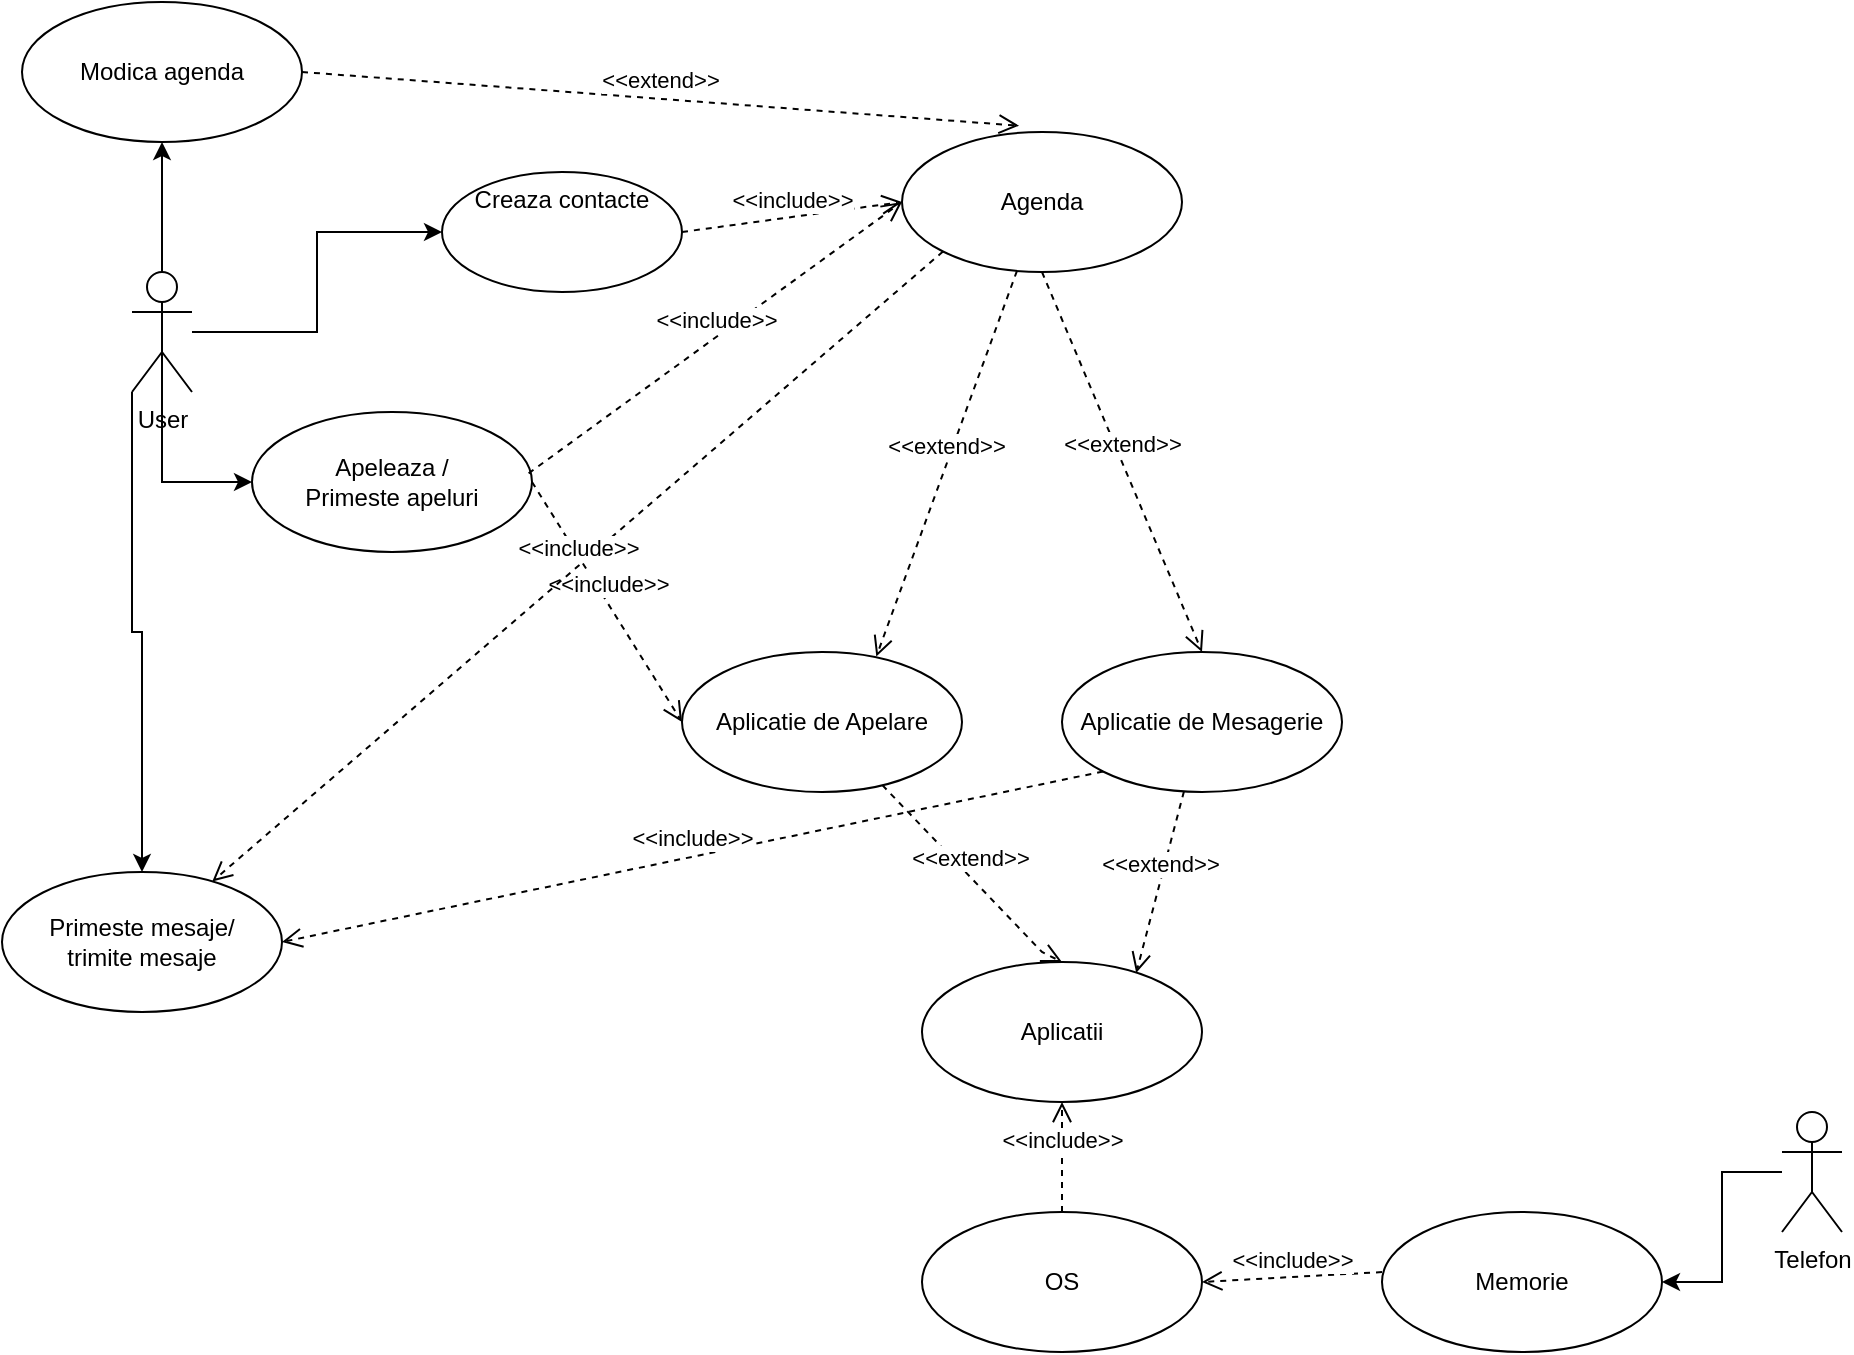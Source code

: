 <mxfile version="17.2.5" type="github"><diagram id="Q-VJa6yhXqpFPUZRXrvJ" name="Page-1"><mxGraphModel dx="613" dy="642" grid="1" gridSize="10" guides="1" tooltips="1" connect="1" arrows="1" fold="1" page="1" pageScale="1" pageWidth="850" pageHeight="1100" math="0" shadow="0"><root><mxCell id="0"/><mxCell id="1" parent="0"/><mxCell id="Ye35Yts2eKWj4PSChprb-24" value="" style="edgeStyle=orthogonalEdgeStyle;rounded=0;orthogonalLoop=1;jettySize=auto;html=1;" edge="1" parent="1" source="Ye35Yts2eKWj4PSChprb-1" target="Ye35Yts2eKWj4PSChprb-23"><mxGeometry relative="1" as="geometry"/></mxCell><mxCell id="Ye35Yts2eKWj4PSChprb-26" style="edgeStyle=orthogonalEdgeStyle;rounded=0;orthogonalLoop=1;jettySize=auto;html=1;exitX=0.5;exitY=0.5;exitDx=0;exitDy=0;exitPerimeter=0;" edge="1" parent="1" source="Ye35Yts2eKWj4PSChprb-1" target="Ye35Yts2eKWj4PSChprb-27"><mxGeometry relative="1" as="geometry"><mxPoint x="395" y="260" as="targetPoint"/><Array as="points"><mxPoint x="310" y="275"/></Array></mxGeometry></mxCell><mxCell id="Ye35Yts2eKWj4PSChprb-35" style="edgeStyle=orthogonalEdgeStyle;rounded=0;orthogonalLoop=1;jettySize=auto;html=1;exitX=0;exitY=1;exitDx=0;exitDy=0;exitPerimeter=0;" edge="1" parent="1" source="Ye35Yts2eKWj4PSChprb-1" target="Ye35Yts2eKWj4PSChprb-36"><mxGeometry relative="1" as="geometry"><mxPoint x="294.931" y="340" as="targetPoint"/></mxGeometry></mxCell><mxCell id="Ye35Yts2eKWj4PSChprb-42" style="edgeStyle=orthogonalEdgeStyle;rounded=0;orthogonalLoop=1;jettySize=auto;html=1;" edge="1" parent="1" source="Ye35Yts2eKWj4PSChprb-1" target="Ye35Yts2eKWj4PSChprb-43"><mxGeometry relative="1" as="geometry"><mxPoint x="310" y="70" as="targetPoint"/></mxGeometry></mxCell><mxCell id="Ye35Yts2eKWj4PSChprb-1" value="User" style="shape=umlActor;verticalLabelPosition=bottom;verticalAlign=top;html=1;" vertex="1" parent="1"><mxGeometry x="295" y="170" width="30" height="60" as="geometry"/></mxCell><mxCell id="Ye35Yts2eKWj4PSChprb-9" style="edgeStyle=orthogonalEdgeStyle;rounded=0;orthogonalLoop=1;jettySize=auto;html=1;" edge="1" parent="1" source="Ye35Yts2eKWj4PSChprb-2" target="Ye35Yts2eKWj4PSChprb-10"><mxGeometry relative="1" as="geometry"><mxPoint x="1000" y="620" as="targetPoint"/></mxGeometry></mxCell><mxCell id="Ye35Yts2eKWj4PSChprb-2" value="Telefon" style="shape=umlActor;verticalLabelPosition=bottom;verticalAlign=top;html=1;" vertex="1" parent="1"><mxGeometry x="1120" y="590" width="30" height="60" as="geometry"/></mxCell><mxCell id="Ye35Yts2eKWj4PSChprb-10" value="Memorie" style="ellipse;whiteSpace=wrap;html=1;" vertex="1" parent="1"><mxGeometry x="920" y="640" width="140" height="70" as="geometry"/></mxCell><mxCell id="Ye35Yts2eKWj4PSChprb-11" value="OS" style="ellipse;whiteSpace=wrap;html=1;" vertex="1" parent="1"><mxGeometry x="690" y="640" width="140" height="70" as="geometry"/></mxCell><mxCell id="Ye35Yts2eKWj4PSChprb-14" value="Aplicatii" style="ellipse;whiteSpace=wrap;html=1;" vertex="1" parent="1"><mxGeometry x="690" y="515" width="140" height="70" as="geometry"/></mxCell><mxCell id="Ye35Yts2eKWj4PSChprb-16" value="&amp;lt;&amp;lt;include&amp;gt;&amp;gt;" style="html=1;verticalAlign=bottom;endArrow=open;dashed=1;endSize=8;rounded=0;exitX=0.5;exitY=0;exitDx=0;exitDy=0;entryX=0.5;entryY=1;entryDx=0;entryDy=0;" edge="1" parent="1" source="Ye35Yts2eKWj4PSChprb-11" target="Ye35Yts2eKWj4PSChprb-14"><mxGeometry relative="1" as="geometry"><mxPoint x="650" y="670" as="sourcePoint"/><mxPoint x="570" y="670" as="targetPoint"/></mxGeometry></mxCell><mxCell id="Ye35Yts2eKWj4PSChprb-17" value="&amp;lt;&amp;lt;include&amp;gt;&amp;gt;" style="html=1;verticalAlign=bottom;endArrow=open;dashed=1;endSize=8;rounded=0;exitX=0;exitY=0.429;exitDx=0;exitDy=0;entryX=1;entryY=0.5;entryDx=0;entryDy=0;exitPerimeter=0;" edge="1" parent="1" source="Ye35Yts2eKWj4PSChprb-10" target="Ye35Yts2eKWj4PSChprb-11"><mxGeometry relative="1" as="geometry"><mxPoint x="870" y="640" as="sourcePoint"/><mxPoint x="870" y="565" as="targetPoint"/></mxGeometry></mxCell><mxCell id="Ye35Yts2eKWj4PSChprb-18" value="&amp;lt;&amp;lt;extend&amp;gt;&amp;gt;" style="html=1;verticalAlign=bottom;endArrow=open;dashed=1;endSize=8;rounded=0;entryX=0.5;entryY=0;entryDx=0;entryDy=0;" edge="1" parent="1" source="Ye35Yts2eKWj4PSChprb-19" target="Ye35Yts2eKWj4PSChprb-14"><mxGeometry relative="1" as="geometry"><mxPoint x="670" y="400" as="sourcePoint"/><mxPoint x="760" y="510" as="targetPoint"/><Array as="points"><mxPoint x="750" y="510"/></Array></mxGeometry></mxCell><mxCell id="Ye35Yts2eKWj4PSChprb-19" value="Aplicatie de Apelare" style="ellipse;whiteSpace=wrap;html=1;" vertex="1" parent="1"><mxGeometry x="570" y="360" width="140" height="70" as="geometry"/></mxCell><mxCell id="Ye35Yts2eKWj4PSChprb-21" value="&amp;lt;&amp;lt;extend&amp;gt;&amp;gt;" style="html=1;verticalAlign=bottom;endArrow=open;dashed=1;endSize=8;rounded=0;entryX=0.765;entryY=0.078;entryDx=0;entryDy=0;entryPerimeter=0;" edge="1" parent="1" source="Ye35Yts2eKWj4PSChprb-22" target="Ye35Yts2eKWj4PSChprb-14"><mxGeometry relative="1" as="geometry"><mxPoint x="840" y="365" as="sourcePoint"/><mxPoint x="819.497" y="535.251" as="targetPoint"/></mxGeometry></mxCell><mxCell id="Ye35Yts2eKWj4PSChprb-22" value="Aplicatie de Mesagerie" style="ellipse;whiteSpace=wrap;html=1;" vertex="1" parent="1"><mxGeometry x="760" y="360" width="140" height="70" as="geometry"/></mxCell><mxCell id="Ye35Yts2eKWj4PSChprb-23" value="Creaza contacte" style="ellipse;whiteSpace=wrap;html=1;verticalAlign=top;" vertex="1" parent="1"><mxGeometry x="450" y="120" width="120" height="60" as="geometry"/></mxCell><mxCell id="Ye35Yts2eKWj4PSChprb-27" value="Apeleaza /&lt;br&gt;Primeste apeluri" style="ellipse;whiteSpace=wrap;html=1;" vertex="1" parent="1"><mxGeometry x="355" y="240" width="140" height="70" as="geometry"/></mxCell><mxCell id="Ye35Yts2eKWj4PSChprb-28" value="Agenda" style="ellipse;whiteSpace=wrap;html=1;" vertex="1" parent="1"><mxGeometry x="680" y="100" width="140" height="70" as="geometry"/></mxCell><mxCell id="Ye35Yts2eKWj4PSChprb-30" value="&amp;lt;&amp;lt;extend&amp;gt;&amp;gt;" style="html=1;verticalAlign=bottom;endArrow=open;dashed=1;endSize=8;rounded=0;entryX=0.5;entryY=0;entryDx=0;entryDy=0;exitX=0.5;exitY=1;exitDx=0;exitDy=0;" edge="1" parent="1" source="Ye35Yts2eKWj4PSChprb-28" target="Ye35Yts2eKWj4PSChprb-22"><mxGeometry relative="1" as="geometry"><mxPoint x="853.876" y="259.998" as="sourcePoint"/><mxPoint x="830.0" y="350.75" as="targetPoint"/></mxGeometry></mxCell><mxCell id="Ye35Yts2eKWj4PSChprb-31" value="&amp;lt;&amp;lt;extend&amp;gt;&amp;gt;" style="html=1;verticalAlign=bottom;endArrow=open;dashed=1;endSize=8;rounded=0;entryX=0.694;entryY=0.033;entryDx=0;entryDy=0;entryPerimeter=0;" edge="1" parent="1" source="Ye35Yts2eKWj4PSChprb-28" target="Ye35Yts2eKWj4PSChprb-19"><mxGeometry relative="1" as="geometry"><mxPoint x="690" y="240" as="sourcePoint"/><mxPoint x="710" y="350" as="targetPoint"/></mxGeometry></mxCell><mxCell id="Ye35Yts2eKWj4PSChprb-32" value="&amp;lt;&amp;lt;include&amp;gt;&amp;gt;" style="html=1;verticalAlign=bottom;endArrow=open;dashed=1;endSize=8;rounded=0;exitX=1;exitY=0.5;exitDx=0;exitDy=0;entryX=0;entryY=0.5;entryDx=0;entryDy=0;" edge="1" parent="1" source="Ye35Yts2eKWj4PSChprb-23" target="Ye35Yts2eKWj4PSChprb-28"><mxGeometry relative="1" as="geometry"><mxPoint x="630" y="155" as="sourcePoint"/><mxPoint x="630" y="100" as="targetPoint"/></mxGeometry></mxCell><mxCell id="Ye35Yts2eKWj4PSChprb-33" value="&amp;lt;&amp;lt;include&amp;gt;&amp;gt;" style="html=1;verticalAlign=bottom;endArrow=open;dashed=1;endSize=8;rounded=0;exitX=1;exitY=0.5;exitDx=0;exitDy=0;entryX=0;entryY=0.5;entryDx=0;entryDy=0;" edge="1" parent="1" source="Ye35Yts2eKWj4PSChprb-27" target="Ye35Yts2eKWj4PSChprb-19"><mxGeometry relative="1" as="geometry"><mxPoint x="410" y="280" as="sourcePoint"/><mxPoint x="495" y="375" as="targetPoint"/></mxGeometry></mxCell><mxCell id="Ye35Yts2eKWj4PSChprb-34" value="&amp;lt;&amp;lt;include&amp;gt;&amp;gt;" style="html=1;verticalAlign=bottom;endArrow=open;dashed=1;endSize=8;rounded=0;exitX=0.988;exitY=0.438;exitDx=0;exitDy=0;exitPerimeter=0;entryX=0;entryY=0.5;entryDx=0;entryDy=0;" edge="1" parent="1" source="Ye35Yts2eKWj4PSChprb-27" target="Ye35Yts2eKWj4PSChprb-28"><mxGeometry relative="1" as="geometry"><mxPoint x="400.0" y="280" as="sourcePoint"/><mxPoint x="660" y="250" as="targetPoint"/></mxGeometry></mxCell><mxCell id="Ye35Yts2eKWj4PSChprb-36" value="Primeste mesaje/&lt;br&gt;trimite mesaje" style="ellipse;whiteSpace=wrap;html=1;" vertex="1" parent="1"><mxGeometry x="230.001" y="470" width="140" height="70" as="geometry"/></mxCell><mxCell id="Ye35Yts2eKWj4PSChprb-40" value="&amp;lt;&amp;lt;include&amp;gt;&amp;gt;" style="html=1;verticalAlign=bottom;endArrow=open;dashed=1;endSize=8;rounded=0;exitX=0;exitY=1;exitDx=0;exitDy=0;" edge="1" parent="1" source="Ye35Yts2eKWj4PSChprb-28" target="Ye35Yts2eKWj4PSChprb-36"><mxGeometry relative="1" as="geometry"><mxPoint x="420.0" y="360" as="sourcePoint"/><mxPoint x="495.0" y="480" as="targetPoint"/></mxGeometry></mxCell><mxCell id="Ye35Yts2eKWj4PSChprb-41" value="&amp;lt;&amp;lt;include&amp;gt;&amp;gt;" style="html=1;verticalAlign=bottom;endArrow=open;dashed=1;endSize=8;rounded=0;exitX=0;exitY=1;exitDx=0;exitDy=0;entryX=1;entryY=0.5;entryDx=0;entryDy=0;" edge="1" parent="1" source="Ye35Yts2eKWj4PSChprb-22" target="Ye35Yts2eKWj4PSChprb-36"><mxGeometry relative="1" as="geometry"><mxPoint x="741.843" y="369.999" as="sourcePoint"/><mxPoint x="409.999" y="577.891" as="targetPoint"/></mxGeometry></mxCell><mxCell id="Ye35Yts2eKWj4PSChprb-43" value="Modica agenda" style="ellipse;whiteSpace=wrap;html=1;" vertex="1" parent="1"><mxGeometry x="240" y="35" width="140" height="70" as="geometry"/></mxCell><mxCell id="Ye35Yts2eKWj4PSChprb-44" value="&amp;lt;&amp;lt;extend&amp;gt;&amp;gt;" style="html=1;verticalAlign=bottom;endArrow=open;dashed=1;endSize=8;rounded=0;entryX=0.418;entryY=-0.045;entryDx=0;entryDy=0;entryPerimeter=0;exitX=1;exitY=0.5;exitDx=0;exitDy=0;" edge="1" parent="1" source="Ye35Yts2eKWj4PSChprb-43" target="Ye35Yts2eKWj4PSChprb-28"><mxGeometry relative="1" as="geometry"><mxPoint x="490.398" y="30.003" as="sourcePoint"/><mxPoint x="420.0" y="222.87" as="targetPoint"/></mxGeometry></mxCell></root></mxGraphModel></diagram></mxfile>